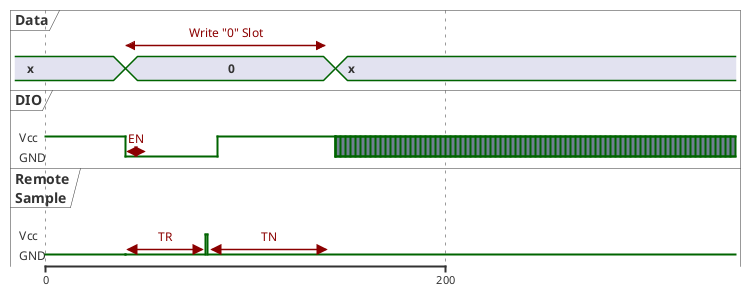 @startuml
'clock clk with period 5
concise "Data" as db
robust "DIO" as dio
robust "Remote\nSample" as st

db is x
st has Vcc,GND
dio has Vcc,GND

scale 200 as 400 pixels

@0
dio is Vcc
st is GND

@+40
dio is GND
st is GND
db is 0
@db
@+0 <-> @+100 : Write "0" Slot
@st
@+0 <-> @+39 : TR
@dio
@+0 <-> @+10 : EN

@+40
st is Vcc
@+1
st is GND
@st
@+1 <-> @+59 : TN

@+5
dio is Vcc

@+59
db is x
dio is {GND,Vcc} #SlateGrey

@enduml